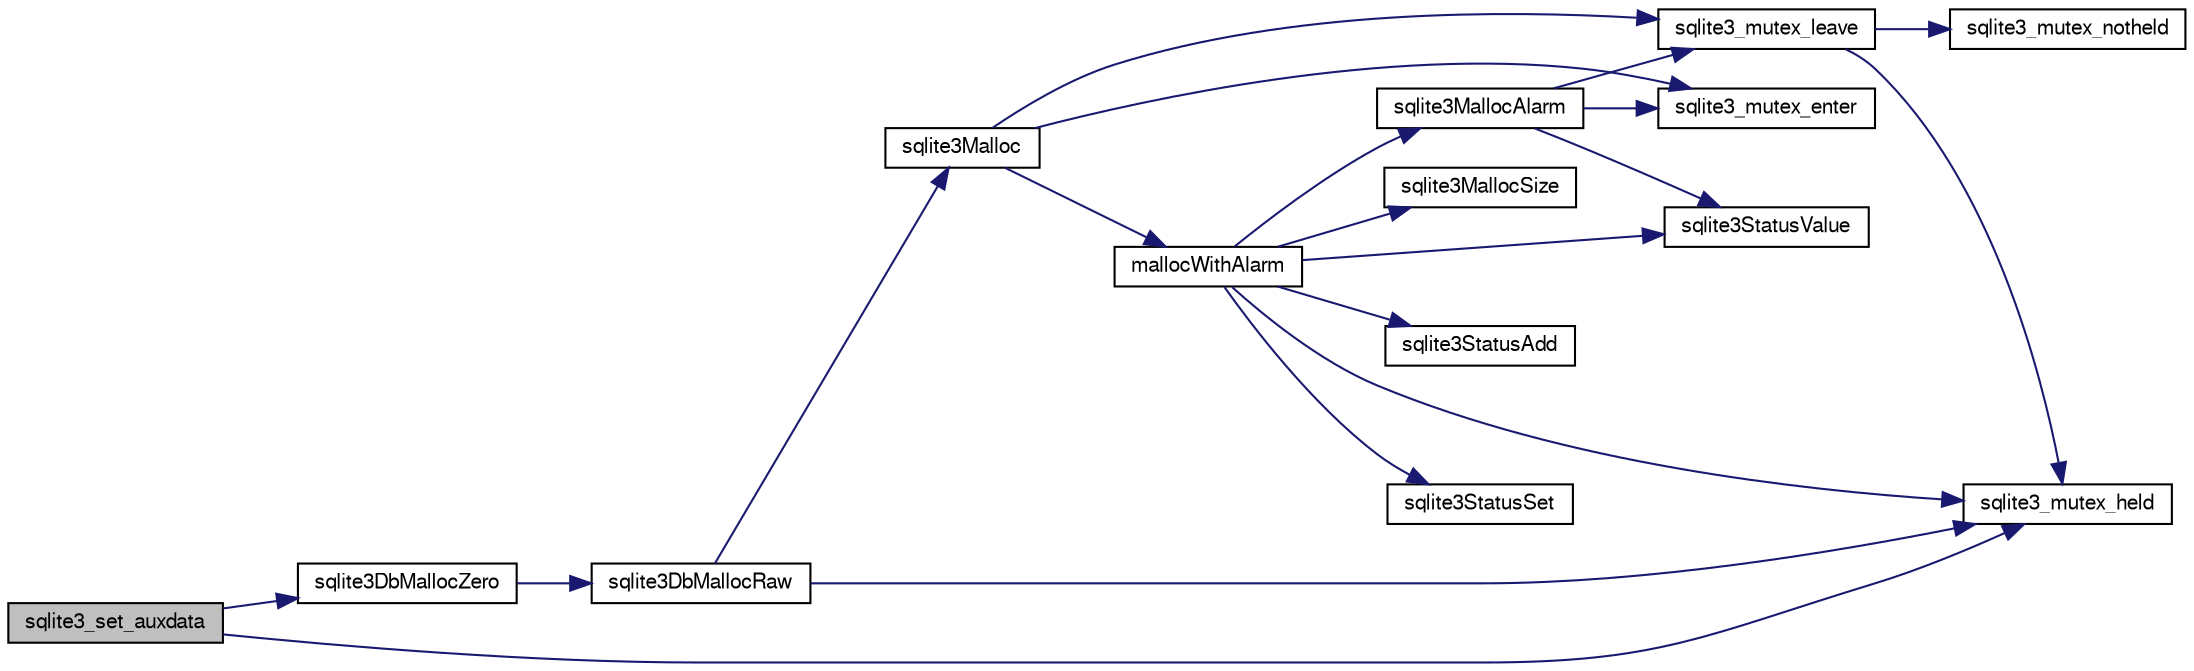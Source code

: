 digraph "sqlite3_set_auxdata"
{
  edge [fontname="FreeSans",fontsize="10",labelfontname="FreeSans",labelfontsize="10"];
  node [fontname="FreeSans",fontsize="10",shape=record];
  rankdir="LR";
  Node79375 [label="sqlite3_set_auxdata",height=0.2,width=0.4,color="black", fillcolor="grey75", style="filled", fontcolor="black"];
  Node79375 -> Node79376 [color="midnightblue",fontsize="10",style="solid",fontname="FreeSans"];
  Node79376 [label="sqlite3_mutex_held",height=0.2,width=0.4,color="black", fillcolor="white", style="filled",URL="$sqlite3_8c.html#acf77da68932b6bc163c5e68547ecc3e7"];
  Node79375 -> Node79377 [color="midnightblue",fontsize="10",style="solid",fontname="FreeSans"];
  Node79377 [label="sqlite3DbMallocZero",height=0.2,width=0.4,color="black", fillcolor="white", style="filled",URL="$sqlite3_8c.html#a49cfebac9d6067a03442c92af73f33e4"];
  Node79377 -> Node79378 [color="midnightblue",fontsize="10",style="solid",fontname="FreeSans"];
  Node79378 [label="sqlite3DbMallocRaw",height=0.2,width=0.4,color="black", fillcolor="white", style="filled",URL="$sqlite3_8c.html#abbe8be0cf7175e11ddc3e2218fad924e"];
  Node79378 -> Node79376 [color="midnightblue",fontsize="10",style="solid",fontname="FreeSans"];
  Node79378 -> Node79379 [color="midnightblue",fontsize="10",style="solid",fontname="FreeSans"];
  Node79379 [label="sqlite3Malloc",height=0.2,width=0.4,color="black", fillcolor="white", style="filled",URL="$sqlite3_8c.html#a361a2eaa846b1885f123abe46f5d8b2b"];
  Node79379 -> Node79380 [color="midnightblue",fontsize="10",style="solid",fontname="FreeSans"];
  Node79380 [label="sqlite3_mutex_enter",height=0.2,width=0.4,color="black", fillcolor="white", style="filled",URL="$sqlite3_8c.html#a1c12cde690bd89f104de5cbad12a6bf5"];
  Node79379 -> Node79381 [color="midnightblue",fontsize="10",style="solid",fontname="FreeSans"];
  Node79381 [label="mallocWithAlarm",height=0.2,width=0.4,color="black", fillcolor="white", style="filled",URL="$sqlite3_8c.html#ab070d5cf8e48ec8a6a43cf025d48598b"];
  Node79381 -> Node79376 [color="midnightblue",fontsize="10",style="solid",fontname="FreeSans"];
  Node79381 -> Node79382 [color="midnightblue",fontsize="10",style="solid",fontname="FreeSans"];
  Node79382 [label="sqlite3StatusSet",height=0.2,width=0.4,color="black", fillcolor="white", style="filled",URL="$sqlite3_8c.html#afec7586c01fcb5ea17dc9d7725a589d9"];
  Node79381 -> Node79383 [color="midnightblue",fontsize="10",style="solid",fontname="FreeSans"];
  Node79383 [label="sqlite3StatusValue",height=0.2,width=0.4,color="black", fillcolor="white", style="filled",URL="$sqlite3_8c.html#a30b8ac296c6e200c1fa57708d52c6ef6"];
  Node79381 -> Node79384 [color="midnightblue",fontsize="10",style="solid",fontname="FreeSans"];
  Node79384 [label="sqlite3MallocAlarm",height=0.2,width=0.4,color="black", fillcolor="white", style="filled",URL="$sqlite3_8c.html#ada66988e8471d1198f3219c062377508"];
  Node79384 -> Node79383 [color="midnightblue",fontsize="10",style="solid",fontname="FreeSans"];
  Node79384 -> Node79385 [color="midnightblue",fontsize="10",style="solid",fontname="FreeSans"];
  Node79385 [label="sqlite3_mutex_leave",height=0.2,width=0.4,color="black", fillcolor="white", style="filled",URL="$sqlite3_8c.html#a5838d235601dbd3c1fa993555c6bcc93"];
  Node79385 -> Node79376 [color="midnightblue",fontsize="10",style="solid",fontname="FreeSans"];
  Node79385 -> Node79386 [color="midnightblue",fontsize="10",style="solid",fontname="FreeSans"];
  Node79386 [label="sqlite3_mutex_notheld",height=0.2,width=0.4,color="black", fillcolor="white", style="filled",URL="$sqlite3_8c.html#a83967c837c1c000d3b5adcfaa688f5dc"];
  Node79384 -> Node79380 [color="midnightblue",fontsize="10",style="solid",fontname="FreeSans"];
  Node79381 -> Node79387 [color="midnightblue",fontsize="10",style="solid",fontname="FreeSans"];
  Node79387 [label="sqlite3MallocSize",height=0.2,width=0.4,color="black", fillcolor="white", style="filled",URL="$sqlite3_8c.html#acf5d2a5f35270bafb050bd2def576955"];
  Node79381 -> Node79388 [color="midnightblue",fontsize="10",style="solid",fontname="FreeSans"];
  Node79388 [label="sqlite3StatusAdd",height=0.2,width=0.4,color="black", fillcolor="white", style="filled",URL="$sqlite3_8c.html#afa029f93586aeab4cc85360905dae9cd"];
  Node79379 -> Node79385 [color="midnightblue",fontsize="10",style="solid",fontname="FreeSans"];
}
